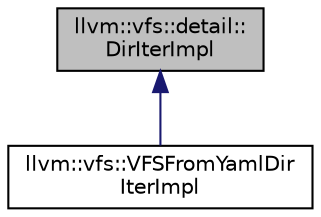 digraph "llvm::vfs::detail::DirIterImpl"
{
 // LATEX_PDF_SIZE
  bgcolor="transparent";
  edge [fontname="Helvetica",fontsize="10",labelfontname="Helvetica",labelfontsize="10"];
  node [fontname="Helvetica",fontsize="10",shape="box"];
  Node1 [label="llvm::vfs::detail::\lDirIterImpl",height=0.2,width=0.4,color="black", fillcolor="grey75", style="filled", fontcolor="black",tooltip="An interface for virtual file systems to provide an iterator over the (non-recursive) contents of a d..."];
  Node1 -> Node2 [dir="back",color="midnightblue",fontsize="10",style="solid",fontname="Helvetica"];
  Node2 [label="llvm::vfs::VFSFromYamlDir\lIterImpl",height=0.2,width=0.4,color="black",URL="$classllvm_1_1vfs_1_1VFSFromYamlDirIterImpl.html",tooltip=" "];
}
